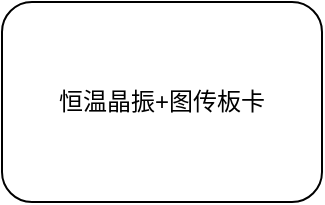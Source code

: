 <mxfile version="13.5.7" type="github">
  <diagram id="A5o8SqiahMq-aT2EZshe" name="Page-1">
    <mxGraphModel dx="1408" dy="748" grid="1" gridSize="10" guides="1" tooltips="1" connect="1" arrows="1" fold="1" page="1" pageScale="1" pageWidth="1169" pageHeight="827" math="0" shadow="0">
      <root>
        <mxCell id="0" />
        <mxCell id="1" parent="0" />
        <mxCell id="PjybGxObmkXytuyOU_sI-1" value="恒温晶振+图传板卡" style="rounded=1;whiteSpace=wrap;html=1;" vertex="1" parent="1">
          <mxGeometry x="350" y="210" width="160" height="100" as="geometry" />
        </mxCell>
      </root>
    </mxGraphModel>
  </diagram>
</mxfile>
